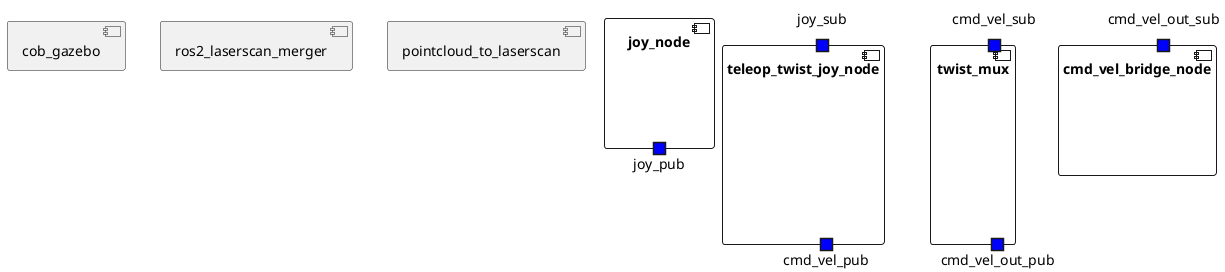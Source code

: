 @startuml

/'SUBSYSTEMS'/
component cob_gazebo {
 }

  component joy_node {

/' PORTS DEFINED AS AVAILABLE IN THE ROSSYSTEM FILE '/
    portout joy_node.joy_pub as "joy_pub" #blue

/' PORTS FROM THE ORIGINAL NODE '/
  }

  component teleop_twist_joy_node {

/' PORTS DEFINED AS AVAILABLE IN THE ROSSYSTEM FILE '/
    portin teleop_twist_joy_node.joy_sub as "joy_sub" #blue
    portout teleop_twist_joy_node.cmd_vel_pub as "cmd_vel_pub" #blue

/' PORTS FROM THE ORIGINAL NODE '/
  }

  component twist_mux {

/' PORTS DEFINED AS AVAILABLE IN THE ROSSYSTEM FILE '/
    portin twist_mux.cmd_vel_sub as "cmd_vel_sub" #blue
    portout twist_mux.cmd_vel_out_pub as "cmd_vel_out_pub" #blue

/' PORTS FROM THE ORIGINAL NODE '/
  }

  component cmd_vel_bridge_node {

/' PORTS DEFINED AS AVAILABLE IN THE ROSSYSTEM FILE '/
    portin cmd_vel_bridge_node.cmd_vel_out_sub as "cmd_vel_out_sub" #blue

/' PORTS FROM THE ORIGINAL NODE '/
  }

  component ros2_laserscan_merger {

/' PORTS DEFINED AS AVAILABLE IN THE ROSSYSTEM FILE '/

/' PORTS FROM THE ORIGINAL NODE '/
  }

  component pointcloud_to_laserscan {

/' PORTS DEFINED AS AVAILABLE IN THE ROSSYSTEM FILE '/

/' PORTS FROM THE ORIGINAL NODE '/
  }


@enduml